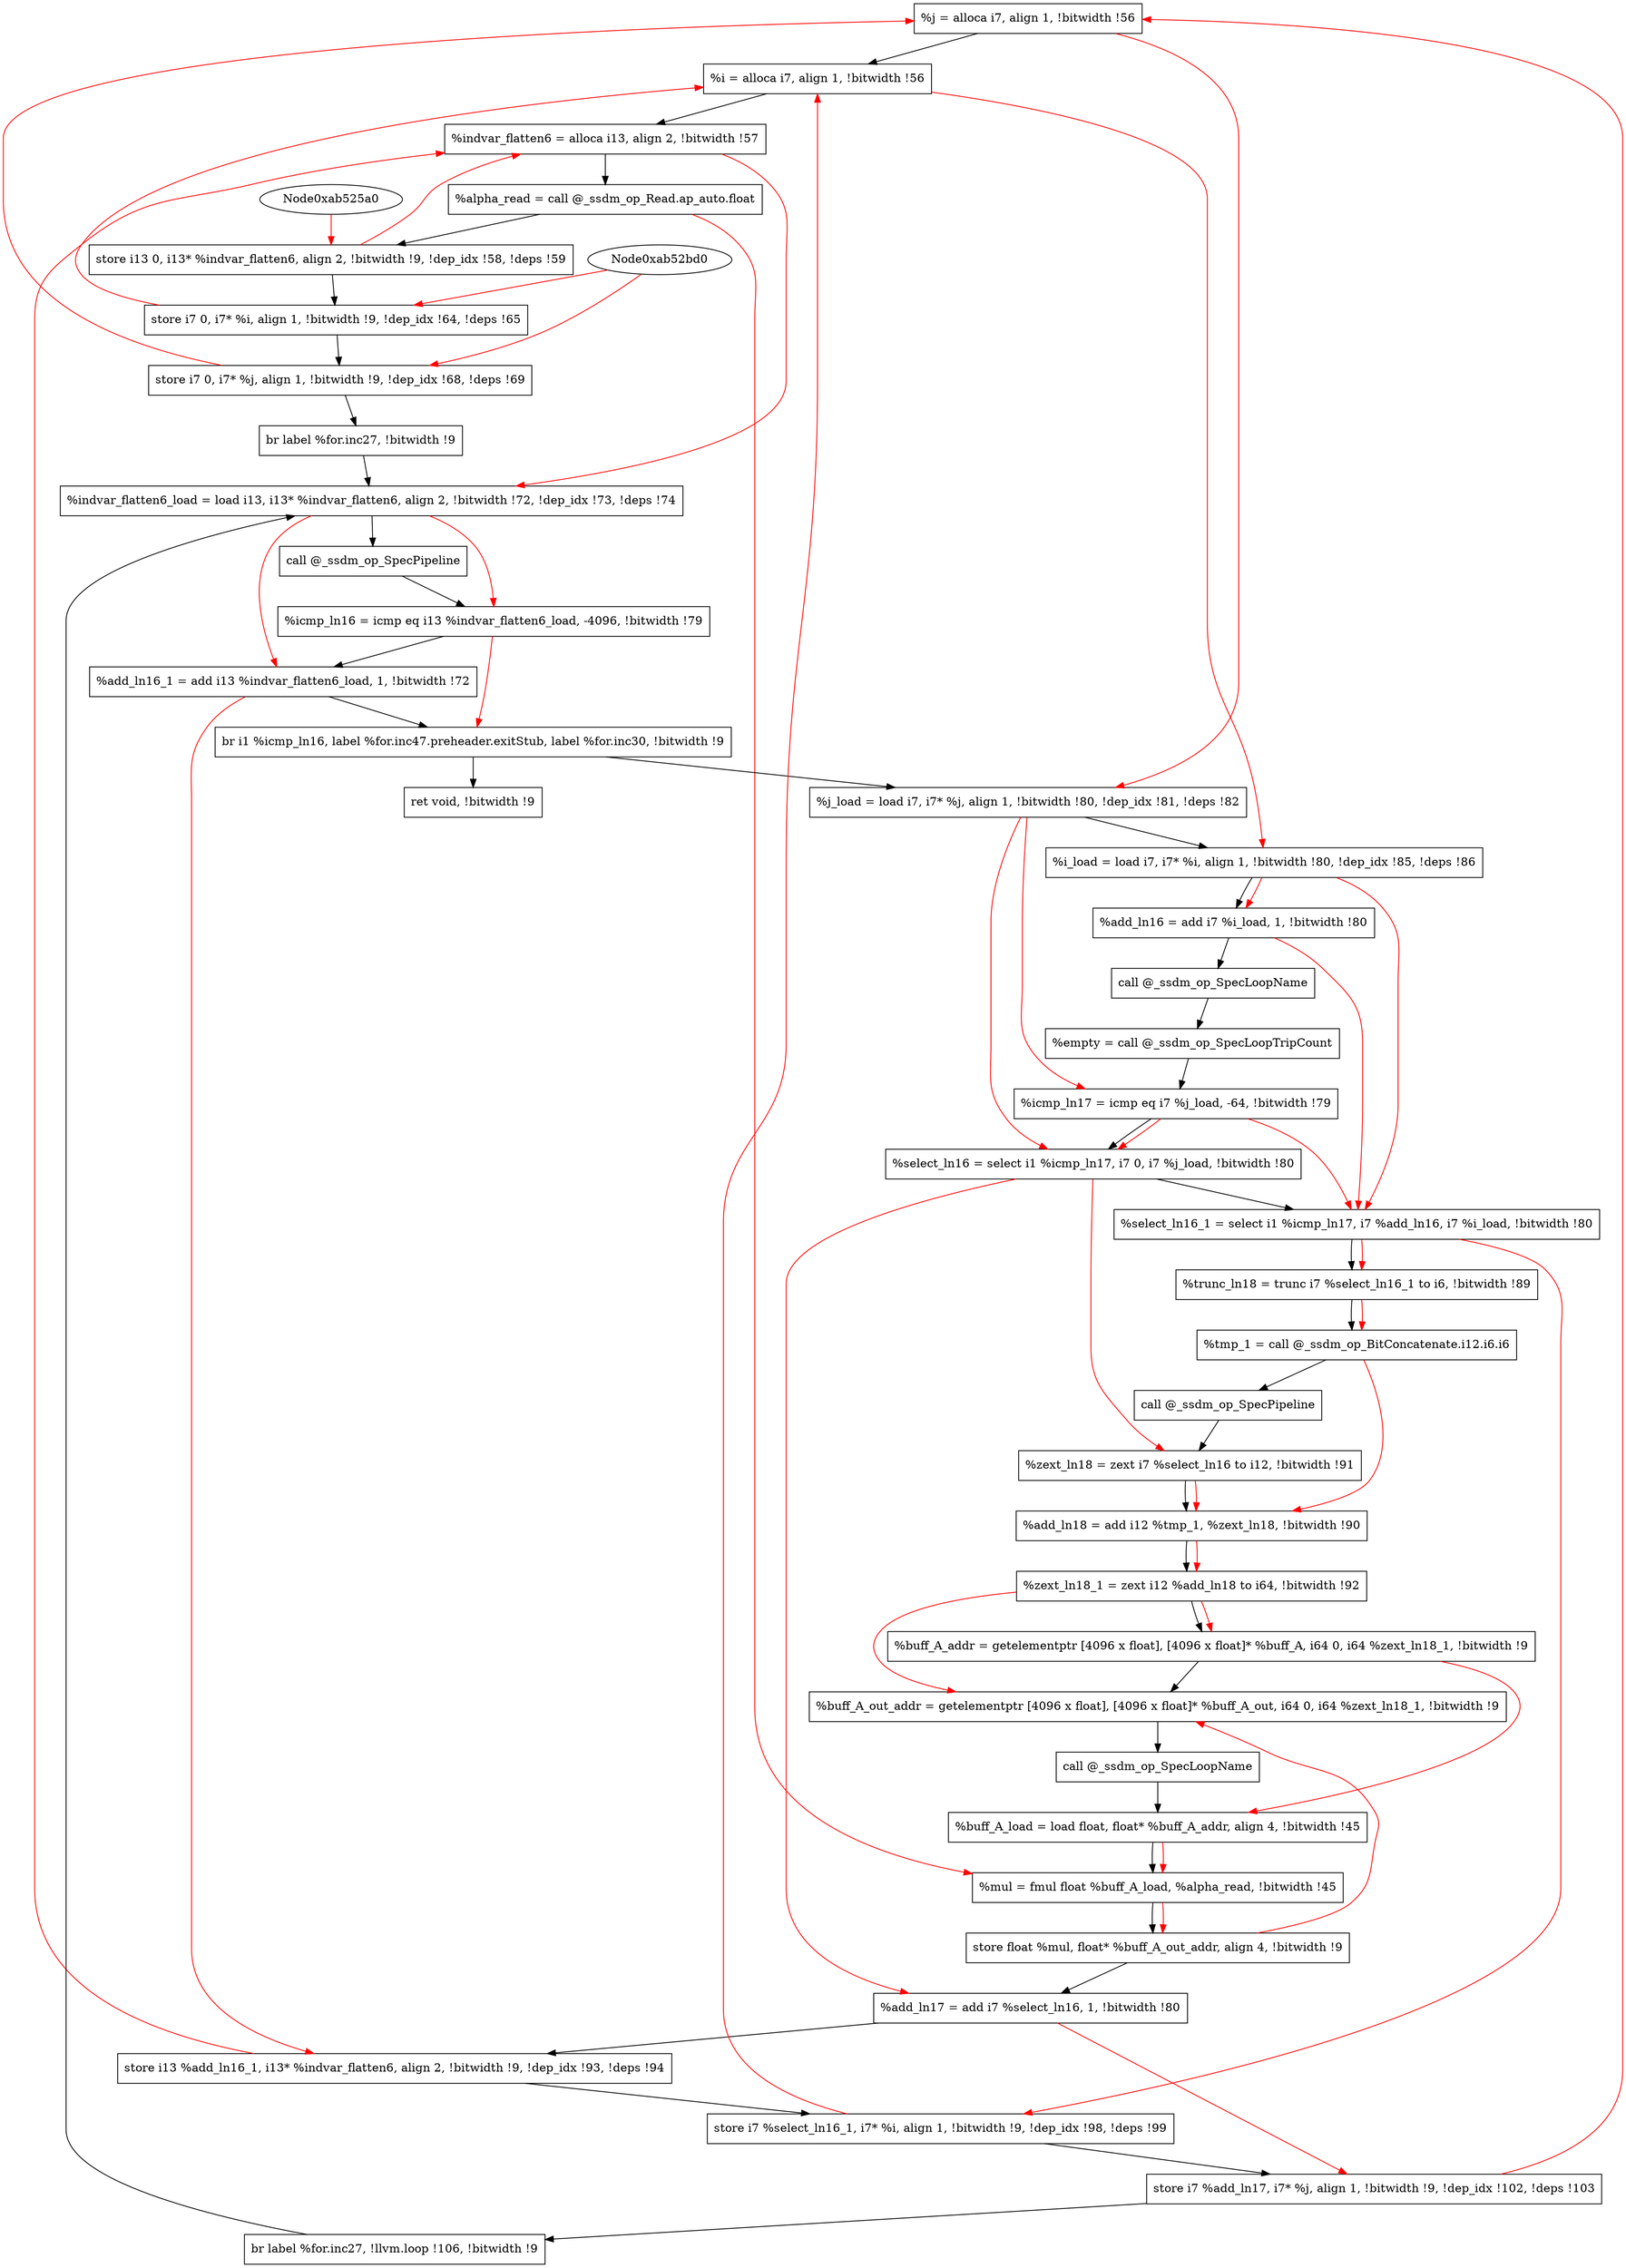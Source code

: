 digraph "DFG for 'aA_Pipeline_lp1_lp2' function" {
	Node0xab60a40[shape=record, label="  %j = alloca i7, align 1, !bitwidth !56"];
	Node0xab60ab0[shape=record, label="  %i = alloca i7, align 1, !bitwidth !56"];
	Node0xab60b40[shape=record, label="  %indvar_flatten6 = alloca i13, align 2, !bitwidth !57"];
	Node0xab60d30[shape=record, label="%alpha_read = call @_ssdm_op_Read.ap_auto.float"];
	Node0xab60e50[shape=record, label="  store i13 0, i13* %indvar_flatten6, align 2, !bitwidth !9, !dep_idx !58, !deps !59"];
	Node0xab61140[shape=record, label="  store i7 0, i7* %i, align 1, !bitwidth !9, !dep_idx !64, !deps !65"];
	Node0xab61450[shape=record, label="  store i7 0, i7* %j, align 1, !bitwidth !9, !dep_idx !68, !deps !69"];
	Node0xab61790[shape=record, label="  br label %for.inc27, !bitwidth !9"];
	Node0xab61930[shape=record, label="  ret void, !bitwidth !9"];
	Node0xab619a0[shape=record, label="  %indvar_flatten6_load = load i13, i13* %indvar_flatten6, align 2, !bitwidth !72, !dep_idx !73, !deps !74"];
	Node0xab61db0[shape=record, label="call @_ssdm_op_SpecPipeline"];
	Node0xab61ec0[shape=record, label="  %icmp_ln16 = icmp eq i13 %indvar_flatten6_load, -4096, !bitwidth !79"];
	Node0xab61f80[shape=record, label="  %add_ln16_1 = add i13 %indvar_flatten6_load, 1, !bitwidth !72"];
	Node0xab62250[shape=record, label="  br i1 %icmp_ln16, label %for.inc47.preheader.exitStub, label %for.inc30, !bitwidth !9"];
	Node0xab622c0[shape=record, label="  %j_load = load i7, i7* %j, align 1, !bitwidth !80, !dep_idx !81, !deps !82"];
	Node0xab625b0[shape=record, label="  %i_load = load i7, i7* %i, align 1, !bitwidth !80, !dep_idx !85, !deps !86"];
	Node0xab628e0[shape=record, label="  %add_ln16 = add i7 %i_load, 1, !bitwidth !80"];
	Node0xab629a0[shape=record, label="call @_ssdm_op_SpecLoopName"];
	Node0xab60920[shape=record, label="%empty = call @_ssdm_op_SpecLoopTripCount"];
	Node0xab62b20[shape=record, label="  %icmp_ln17 = icmp eq i7 %j_load, -64, !bitwidth !79"];
	Node0xab62bd0[shape=record, label="  %select_ln16 = select i1 %icmp_ln17, i7 0, i7 %j_load, !bitwidth !80"];
	Node0xab62c80[shape=record, label="  %select_ln16_1 = select i1 %icmp_ln17, i7 %add_ln16, i7 %i_load, !bitwidth !80"];
	Node0xab62d20[shape=record, label="  %trunc_ln18 = trunc i7 %select_ln16_1 to i6, !bitwidth !89"];
	Node0xab59ab0[shape=record, label="%tmp_1 = call @_ssdm_op_BitConcatenate.i12.i6.i6"];
	Node0xab59c20[shape=record, label="call @_ssdm_op_SpecPipeline"];
	Node0xab59d10[shape=record, label="  %zext_ln18 = zext i7 %select_ln16 to i12, !bitwidth !91"];
	Node0xab59da0[shape=record, label="  %add_ln18 = add i12 %tmp_1, %zext_ln18, !bitwidth !90"];
	Node0xab5a130[shape=record, label="  %zext_ln18_1 = zext i12 %add_ln18 to i64, !bitwidth !92"];
	Node0xab63e10[shape=record, label="  %buff_A_addr = getelementptr [4096 x float], [4096 x float]* %buff_A, i64 0, i64 %zext_ln18_1, !bitwidth !9"];
	Node0xab63f00[shape=record, label="  %buff_A_out_addr = getelementptr [4096 x float], [4096 x float]* %buff_A_out, i64 0, i64 %zext_ln18_1, !bitwidth !9"];
	Node0xab64030[shape=record, label="call @_ssdm_op_SpecLoopName"];
	Node0xab64100[shape=record, label="  %buff_A_load = load float, float* %buff_A_addr, align 4, !bitwidth !45"];
	Node0xab64190[shape=record, label="  %mul = fmul float %buff_A_load, %alpha_read, !bitwidth !45"];
	Node0xab64220[shape=record, label="  store float %mul, float* %buff_A_out_addr, align 4, !bitwidth !9"];
	Node0xab642b0[shape=record, label="  %add_ln17 = add i7 %select_ln16, 1, !bitwidth !80"];
	Node0xab5c8e0[shape=record, label="  store i13 %add_ln16_1, i13* %indvar_flatten6, align 2, !bitwidth !9, !dep_idx !93, !deps !94"];
	Node0xab5cbf0[shape=record, label="  store i7 %select_ln16_1, i7* %i, align 1, !bitwidth !9, !dep_idx !98, !deps !99"];
	Node0xab5cf00[shape=record, label="  store i7 %add_ln17, i7* %j, align 1, !bitwidth !9, !dep_idx !102, !deps !103"];
	Node0xab532b0[shape=record, label="  br label %for.inc27, !llvm.loop !106, !bitwidth !9"];
	Node0xab60a40 -> Node0xab60ab0
	Node0xab60ab0 -> Node0xab60b40
	Node0xab60b40 -> Node0xab60d30
	Node0xab60d30 -> Node0xab60e50
	Node0xab60e50 -> Node0xab61140
	Node0xab61140 -> Node0xab61450
	Node0xab61450 -> Node0xab61790
	Node0xab61790 -> Node0xab619a0
	Node0xab619a0 -> Node0xab61db0
	Node0xab61db0 -> Node0xab61ec0
	Node0xab61ec0 -> Node0xab61f80
	Node0xab61f80 -> Node0xab62250
	Node0xab62250 -> Node0xab61930
	Node0xab62250 -> Node0xab622c0
	Node0xab622c0 -> Node0xab625b0
	Node0xab625b0 -> Node0xab628e0
	Node0xab628e0 -> Node0xab629a0
	Node0xab629a0 -> Node0xab60920
	Node0xab60920 -> Node0xab62b20
	Node0xab62b20 -> Node0xab62bd0
	Node0xab62bd0 -> Node0xab62c80
	Node0xab62c80 -> Node0xab62d20
	Node0xab62d20 -> Node0xab59ab0
	Node0xab59ab0 -> Node0xab59c20
	Node0xab59c20 -> Node0xab59d10
	Node0xab59d10 -> Node0xab59da0
	Node0xab59da0 -> Node0xab5a130
	Node0xab5a130 -> Node0xab63e10
	Node0xab63e10 -> Node0xab63f00
	Node0xab63f00 -> Node0xab64030
	Node0xab64030 -> Node0xab64100
	Node0xab64100 -> Node0xab64190
	Node0xab64190 -> Node0xab64220
	Node0xab64220 -> Node0xab642b0
	Node0xab642b0 -> Node0xab5c8e0
	Node0xab5c8e0 -> Node0xab5cbf0
	Node0xab5cbf0 -> Node0xab5cf00
	Node0xab5cf00 -> Node0xab532b0
	Node0xab532b0 -> Node0xab619a0
edge [color=red]
	Node0xab525a0 -> Node0xab60e50
	Node0xab60e50 -> Node0xab60b40
	Node0xab52bd0 -> Node0xab61140
	Node0xab61140 -> Node0xab60ab0
	Node0xab52bd0 -> Node0xab61450
	Node0xab61450 -> Node0xab60a40
	Node0xab60b40 -> Node0xab619a0
	Node0xab619a0 -> Node0xab61ec0
	Node0xab619a0 -> Node0xab61f80
	Node0xab61ec0 -> Node0xab62250
	Node0xab60a40 -> Node0xab622c0
	Node0xab60ab0 -> Node0xab625b0
	Node0xab625b0 -> Node0xab628e0
	Node0xab622c0 -> Node0xab62b20
	Node0xab62b20 -> Node0xab62bd0
	Node0xab622c0 -> Node0xab62bd0
	Node0xab62b20 -> Node0xab62c80
	Node0xab628e0 -> Node0xab62c80
	Node0xab625b0 -> Node0xab62c80
	Node0xab62c80 -> Node0xab62d20
	Node0xab62d20 -> Node0xab59ab0
	Node0xab62bd0 -> Node0xab59d10
	Node0xab59ab0 -> Node0xab59da0
	Node0xab59d10 -> Node0xab59da0
	Node0xab59da0 -> Node0xab5a130
	Node0xab5a130 -> Node0xab63e10
	Node0xab5a130 -> Node0xab63f00
	Node0xab63e10 -> Node0xab64100
	Node0xab64100 -> Node0xab64190
	Node0xab60d30 -> Node0xab64190
	Node0xab64190 -> Node0xab64220
	Node0xab64220 -> Node0xab63f00
	Node0xab62bd0 -> Node0xab642b0
	Node0xab61f80 -> Node0xab5c8e0
	Node0xab5c8e0 -> Node0xab60b40
	Node0xab62c80 -> Node0xab5cbf0
	Node0xab5cbf0 -> Node0xab60ab0
	Node0xab642b0 -> Node0xab5cf00
	Node0xab5cf00 -> Node0xab60a40
}
